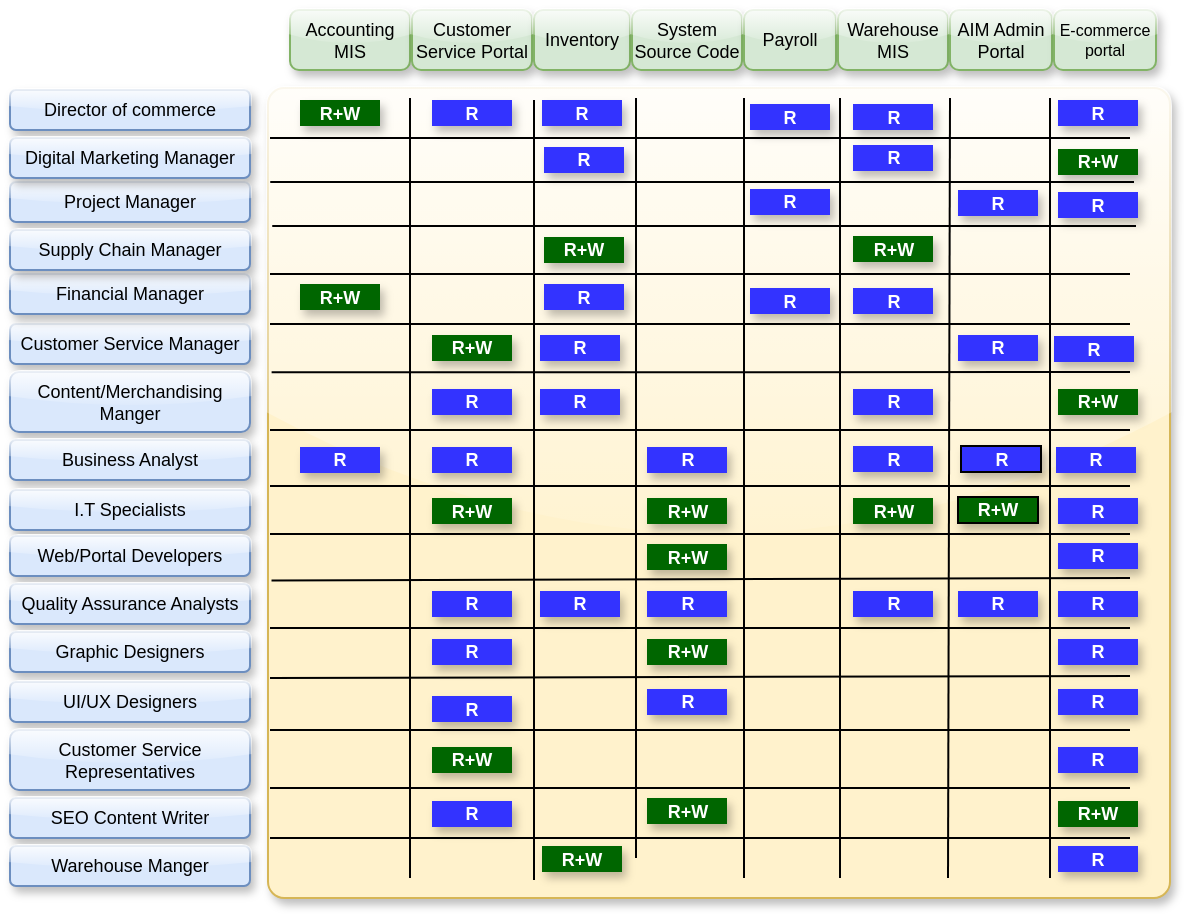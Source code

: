 <mxfile version="22.0.8" type="github">
  <diagram name="Page-1" id="pVd1hs-IhMFepFoSFWVQ">
    <mxGraphModel dx="707" dy="393" grid="1" gridSize="10" guides="1" tooltips="1" connect="1" arrows="1" fold="1" page="1" pageScale="1" pageWidth="850" pageHeight="1100" math="0" shadow="0">
      <root>
        <mxCell id="0" />
        <mxCell id="1" parent="0" />
        <mxCell id="cSFD1IT2daWeMbKAuxl0-6" value="Customer Service Manager" style="rounded=1;whiteSpace=wrap;html=1;fontSize=9;fillColor=#dae8fc;strokeColor=#6c8ebf;glass=1;shadow=1;" vertex="1" parent="1">
          <mxGeometry x="160" y="233" width="120" height="20" as="geometry" />
        </mxCell>
        <mxCell id="cSFD1IT2daWeMbKAuxl0-7" value="Financial Manager" style="rounded=1;whiteSpace=wrap;html=1;fontSize=9;glass=1;shadow=1;fillColor=#dae8fc;strokeColor=#6c8ebf;" vertex="1" parent="1">
          <mxGeometry x="160" y="208" width="120" height="20" as="geometry" />
        </mxCell>
        <mxCell id="cSFD1IT2daWeMbKAuxl0-10" value="Content/Merchandising Manger" style="rounded=1;whiteSpace=wrap;html=1;fontSize=9;fillColor=#dae8fc;strokeColor=#6c8ebf;glass=1;shadow=1;" vertex="1" parent="1">
          <mxGeometry x="160" y="257" width="120" height="30" as="geometry" />
        </mxCell>
        <mxCell id="cSFD1IT2daWeMbKAuxl0-11" value="Business Analyst" style="rounded=1;whiteSpace=wrap;html=1;fontSize=9;fillColor=#dae8fc;strokeColor=#6c8ebf;glass=1;shadow=1;" vertex="1" parent="1">
          <mxGeometry x="160" y="291" width="120" height="20" as="geometry" />
        </mxCell>
        <mxCell id="cSFD1IT2daWeMbKAuxl0-12" value="I.T Specialists" style="rounded=1;whiteSpace=wrap;html=1;fontSize=9;fillColor=#dae8fc;strokeColor=#6c8ebf;glass=1;shadow=1;" vertex="1" parent="1">
          <mxGeometry x="160" y="316" width="120" height="20" as="geometry" />
        </mxCell>
        <mxCell id="cSFD1IT2daWeMbKAuxl0-13" value="Web/Portal Developers" style="rounded=1;whiteSpace=wrap;html=1;fontSize=9;fillColor=#dae8fc;strokeColor=#6c8ebf;glass=1;shadow=1;" vertex="1" parent="1">
          <mxGeometry x="160" y="339" width="120" height="20" as="geometry" />
        </mxCell>
        <mxCell id="cSFD1IT2daWeMbKAuxl0-14" value="Quality Assurance Analysts" style="rounded=1;whiteSpace=wrap;html=1;fontSize=9;fillColor=#dae8fc;strokeColor=#6c8ebf;glass=1;shadow=1;" vertex="1" parent="1">
          <mxGeometry x="160" y="363" width="120" height="20" as="geometry" />
        </mxCell>
        <mxCell id="cSFD1IT2daWeMbKAuxl0-15" value="Graphic Designers" style="rounded=1;whiteSpace=wrap;html=1;fontSize=9;fillColor=#dae8fc;strokeColor=#6c8ebf;glass=1;shadow=1;" vertex="1" parent="1">
          <mxGeometry x="160" y="387" width="120" height="20" as="geometry" />
        </mxCell>
        <mxCell id="cSFD1IT2daWeMbKAuxl0-16" value="UI/UX Designers" style="rounded=1;whiteSpace=wrap;html=1;fontSize=9;fillColor=#dae8fc;strokeColor=#6c8ebf;glass=1;shadow=1;" vertex="1" parent="1">
          <mxGeometry x="160" y="412" width="120" height="20" as="geometry" />
        </mxCell>
        <mxCell id="cSFD1IT2daWeMbKAuxl0-17" value="Customer Service Representatives" style="rounded=1;whiteSpace=wrap;html=1;fontSize=9;fillColor=#dae8fc;strokeColor=#6c8ebf;glass=1;shadow=1;" vertex="1" parent="1">
          <mxGeometry x="160" y="436" width="120" height="30" as="geometry" />
        </mxCell>
        <mxCell id="cSFD1IT2daWeMbKAuxl0-18" value="SEO Content Writer" style="rounded=1;whiteSpace=wrap;html=1;fontSize=9;glass=1;shadow=1;fillColor=#dae8fc;strokeColor=#6c8ebf;" vertex="1" parent="1">
          <mxGeometry x="160" y="470" width="120" height="20" as="geometry" />
        </mxCell>
        <mxCell id="cSFD1IT2daWeMbKAuxl0-19" value="Warehouse Manger" style="rounded=1;whiteSpace=wrap;html=1;fontSize=9;fillColor=#dae8fc;strokeColor=#6c8ebf;glass=1;shadow=1;" vertex="1" parent="1">
          <mxGeometry x="160" y="494" width="120" height="20" as="geometry" />
        </mxCell>
        <mxCell id="cSFD1IT2daWeMbKAuxl0-20" value="" style="rounded=1;whiteSpace=wrap;html=1;arcSize=2;glass=1;shadow=1;fillColor=#fff2cc;strokeColor=#d6b656;" vertex="1" parent="1">
          <mxGeometry x="289" y="115" width="451" height="405" as="geometry" />
        </mxCell>
        <mxCell id="cSFD1IT2daWeMbKAuxl0-21" value="Accounting MIS" style="rounded=1;whiteSpace=wrap;html=1;fontSize=9;fillColor=#d5e8d4;strokeColor=#82b366;glass=1;shadow=1;" vertex="1" parent="1">
          <mxGeometry x="300" y="76" width="60" height="30" as="geometry" />
        </mxCell>
        <mxCell id="cSFD1IT2daWeMbKAuxl0-22" value="Customer Service Portal" style="rounded=1;whiteSpace=wrap;html=1;fontSize=9;fillColor=#d5e8d4;strokeColor=#82b366;glass=1;shadow=1;" vertex="1" parent="1">
          <mxGeometry x="361" y="76" width="60" height="30" as="geometry" />
        </mxCell>
        <mxCell id="cSFD1IT2daWeMbKAuxl0-23" value="Inventory" style="rounded=1;whiteSpace=wrap;html=1;fontSize=9;fillColor=#d5e8d4;strokeColor=#82b366;glass=1;shadow=1;" vertex="1" parent="1">
          <mxGeometry x="422" y="76" width="48" height="30" as="geometry" />
        </mxCell>
        <mxCell id="cSFD1IT2daWeMbKAuxl0-24" value="System Source Code" style="rounded=1;whiteSpace=wrap;html=1;fontSize=9;fillColor=#d5e8d4;strokeColor=#82b366;glass=1;shadow=1;" vertex="1" parent="1">
          <mxGeometry x="471" y="76" width="55" height="30" as="geometry" />
        </mxCell>
        <mxCell id="cSFD1IT2daWeMbKAuxl0-25" value="Payroll" style="rounded=1;whiteSpace=wrap;html=1;fontSize=9;fillColor=#d5e8d4;strokeColor=#82b366;glass=1;shadow=1;" vertex="1" parent="1">
          <mxGeometry x="527" y="76" width="46" height="30" as="geometry" />
        </mxCell>
        <mxCell id="cSFD1IT2daWeMbKAuxl0-26" value="Warehouse MIS" style="rounded=1;whiteSpace=wrap;html=1;fontSize=9;fillColor=#d5e8d4;strokeColor=#82b366;glass=1;shadow=1;" vertex="1" parent="1">
          <mxGeometry x="574" y="76" width="55" height="30" as="geometry" />
        </mxCell>
        <mxCell id="cSFD1IT2daWeMbKAuxl0-27" value="AIM Admin Portal" style="rounded=1;whiteSpace=wrap;html=1;fontSize=9;fillColor=#d5e8d4;strokeColor=#82b366;glass=1;shadow=1;" vertex="1" parent="1">
          <mxGeometry x="630" y="76" width="51" height="30" as="geometry" />
        </mxCell>
        <mxCell id="cSFD1IT2daWeMbKAuxl0-28" value="E-commerce portal" style="rounded=1;whiteSpace=wrap;html=1;fontSize=8;fillColor=#d5e8d4;strokeColor=#82b366;glass=1;shadow=1;" vertex="1" parent="1">
          <mxGeometry x="682" y="76" width="51" height="30" as="geometry" />
        </mxCell>
        <mxCell id="cSFD1IT2daWeMbKAuxl0-4" value="Project Manager" style="rounded=1;whiteSpace=wrap;html=1;fontSize=9;fillColor=#dae8fc;strokeColor=#6c8ebf;glass=1;shadow=1;" vertex="1" parent="1">
          <mxGeometry x="160" y="162" width="120" height="20" as="geometry" />
        </mxCell>
        <mxCell id="cSFD1IT2daWeMbKAuxl0-5" value="Supply Chain Manager" style="rounded=1;whiteSpace=wrap;html=1;fontSize=9;glass=1;shadow=1;fillColor=#dae8fc;strokeColor=#6c8ebf;" vertex="1" parent="1">
          <mxGeometry x="160" y="186" width="120" height="20" as="geometry" />
        </mxCell>
        <mxCell id="cSFD1IT2daWeMbKAuxl0-2" value="Director of commerce" style="rounded=1;whiteSpace=wrap;html=1;fontSize=9;fillColor=#dae8fc;strokeColor=#6c8ebf;glass=1;shadow=1;" vertex="1" parent="1">
          <mxGeometry x="160" y="116" width="120" height="20" as="geometry" />
        </mxCell>
        <mxCell id="cSFD1IT2daWeMbKAuxl0-3" value="Digital Marketing Manager" style="rounded=1;whiteSpace=wrap;html=1;fontSize=9;fillColor=#dae8fc;strokeColor=#6c8ebf;glass=1;shadow=1;" vertex="1" parent="1">
          <mxGeometry x="160" y="140" width="120" height="20" as="geometry" />
        </mxCell>
        <mxCell id="cSFD1IT2daWeMbKAuxl0-31" value="R+W" style="rounded=0;whiteSpace=wrap;html=1;fontSize=9;glass=0;shadow=1;fontColor=#FFFFFF;fillColor=#006600;fontStyle=1;strokeColor=none;" vertex="1" parent="1">
          <mxGeometry x="305" y="121" width="40" height="13" as="geometry" />
        </mxCell>
        <mxCell id="cSFD1IT2daWeMbKAuxl0-32" value="" style="endArrow=none;html=1;rounded=0;shadow=0;" edge="1" parent="1">
          <mxGeometry width="50" height="50" relative="1" as="geometry">
            <mxPoint x="360" y="510" as="sourcePoint" />
            <mxPoint x="360" y="120" as="targetPoint" />
          </mxGeometry>
        </mxCell>
        <mxCell id="cSFD1IT2daWeMbKAuxl0-33" value="" style="endArrow=none;html=1;rounded=0;shadow=0;" edge="1" parent="1">
          <mxGeometry width="50" height="50" relative="1" as="geometry">
            <mxPoint x="422" y="511" as="sourcePoint" />
            <mxPoint x="422" y="121" as="targetPoint" />
          </mxGeometry>
        </mxCell>
        <mxCell id="cSFD1IT2daWeMbKAuxl0-36" value="" style="endArrow=none;html=1;rounded=0;shadow=0;" edge="1" parent="1">
          <mxGeometry width="50" height="50" relative="1" as="geometry">
            <mxPoint x="473" y="500" as="sourcePoint" />
            <mxPoint x="473" y="120" as="targetPoint" />
          </mxGeometry>
        </mxCell>
        <mxCell id="cSFD1IT2daWeMbKAuxl0-37" value="" style="endArrow=none;html=1;rounded=0;shadow=0;" edge="1" parent="1">
          <mxGeometry width="50" height="50" relative="1" as="geometry">
            <mxPoint x="527" y="510" as="sourcePoint" />
            <mxPoint x="527" y="120" as="targetPoint" />
          </mxGeometry>
        </mxCell>
        <mxCell id="cSFD1IT2daWeMbKAuxl0-38" value="" style="endArrow=none;html=1;rounded=0;shadow=0;" edge="1" parent="1">
          <mxGeometry width="50" height="50" relative="1" as="geometry">
            <mxPoint x="575" y="510" as="sourcePoint" />
            <mxPoint x="575" y="120" as="targetPoint" />
          </mxGeometry>
        </mxCell>
        <mxCell id="cSFD1IT2daWeMbKAuxl0-39" value="" style="endArrow=none;html=1;rounded=0;shadow=0;" edge="1" parent="1">
          <mxGeometry width="50" height="50" relative="1" as="geometry">
            <mxPoint x="629" y="510" as="sourcePoint" />
            <mxPoint x="630" y="120" as="targetPoint" />
          </mxGeometry>
        </mxCell>
        <mxCell id="cSFD1IT2daWeMbKAuxl0-40" value="" style="endArrow=none;html=1;rounded=0;shadow=0;" edge="1" parent="1">
          <mxGeometry width="50" height="50" relative="1" as="geometry">
            <mxPoint x="680" y="510" as="sourcePoint" />
            <mxPoint x="680" y="120" as="targetPoint" />
          </mxGeometry>
        </mxCell>
        <mxCell id="cSFD1IT2daWeMbKAuxl0-41" value="" style="endArrow=none;html=1;rounded=0;shadow=0;" edge="1" parent="1">
          <mxGeometry width="50" height="50" relative="1" as="geometry">
            <mxPoint x="720" y="140" as="sourcePoint" />
            <mxPoint x="290" y="140" as="targetPoint" />
          </mxGeometry>
        </mxCell>
        <mxCell id="cSFD1IT2daWeMbKAuxl0-42" value="" style="endArrow=none;html=1;rounded=0;shadow=0;entryX=-0.002;entryY=0.121;entryDx=0;entryDy=0;entryPerimeter=0;" edge="1" parent="1">
          <mxGeometry width="50" height="50" relative="1" as="geometry">
            <mxPoint x="722" y="162" as="sourcePoint" />
            <mxPoint x="290.12" y="162.005" as="targetPoint" />
          </mxGeometry>
        </mxCell>
        <mxCell id="cSFD1IT2daWeMbKAuxl0-43" value="" style="endArrow=none;html=1;rounded=0;shadow=0;" edge="1" parent="1">
          <mxGeometry width="50" height="50" relative="1" as="geometry">
            <mxPoint x="720" y="208" as="sourcePoint" />
            <mxPoint x="290" y="208" as="targetPoint" />
          </mxGeometry>
        </mxCell>
        <mxCell id="cSFD1IT2daWeMbKAuxl0-44" value="" style="endArrow=none;html=1;rounded=0;shadow=0;" edge="1" parent="1">
          <mxGeometry width="50" height="50" relative="1" as="geometry">
            <mxPoint x="720" y="233" as="sourcePoint" />
            <mxPoint x="290" y="233" as="targetPoint" />
          </mxGeometry>
        </mxCell>
        <mxCell id="cSFD1IT2daWeMbKAuxl0-45" value="" style="endArrow=none;html=1;rounded=0;shadow=0;entryX=0.004;entryY=0.351;entryDx=0;entryDy=0;entryPerimeter=0;" edge="1" parent="1" target="cSFD1IT2daWeMbKAuxl0-20">
          <mxGeometry width="50" height="50" relative="1" as="geometry">
            <mxPoint x="720" y="257" as="sourcePoint" />
            <mxPoint x="121" y="257" as="targetPoint" />
          </mxGeometry>
        </mxCell>
        <mxCell id="cSFD1IT2daWeMbKAuxl0-46" value="" style="endArrow=none;html=1;rounded=0;shadow=0;" edge="1" parent="1">
          <mxGeometry width="50" height="50" relative="1" as="geometry">
            <mxPoint x="720" y="286" as="sourcePoint" />
            <mxPoint x="290" y="286" as="targetPoint" />
          </mxGeometry>
        </mxCell>
        <mxCell id="cSFD1IT2daWeMbKAuxl0-47" value="" style="endArrow=none;html=1;rounded=0;shadow=0;" edge="1" parent="1">
          <mxGeometry width="50" height="50" relative="1" as="geometry">
            <mxPoint x="720" y="314" as="sourcePoint" />
            <mxPoint x="290" y="314" as="targetPoint" />
          </mxGeometry>
        </mxCell>
        <mxCell id="cSFD1IT2daWeMbKAuxl0-49" value="" style="endArrow=none;html=1;rounded=0;shadow=0;" edge="1" parent="1">
          <mxGeometry width="50" height="50" relative="1" as="geometry">
            <mxPoint x="720" y="338" as="sourcePoint" />
            <mxPoint x="290" y="338" as="targetPoint" />
          </mxGeometry>
        </mxCell>
        <mxCell id="cSFD1IT2daWeMbKAuxl0-50" value="" style="endArrow=none;html=1;rounded=0;shadow=0;entryX=0.004;entryY=0.618;entryDx=0;entryDy=0;entryPerimeter=0;" edge="1" parent="1">
          <mxGeometry width="50" height="50" relative="1" as="geometry">
            <mxPoint x="720" y="360" as="sourcePoint" />
            <mxPoint x="290.76" y="361.29" as="targetPoint" />
          </mxGeometry>
        </mxCell>
        <mxCell id="cSFD1IT2daWeMbKAuxl0-51" value="" style="endArrow=none;html=1;rounded=0;shadow=0;" edge="1" parent="1">
          <mxGeometry width="50" height="50" relative="1" as="geometry">
            <mxPoint x="720" y="385" as="sourcePoint" />
            <mxPoint x="290" y="385" as="targetPoint" />
          </mxGeometry>
        </mxCell>
        <mxCell id="cSFD1IT2daWeMbKAuxl0-52" value="" style="endArrow=none;html=1;rounded=0;shadow=0;" edge="1" parent="1">
          <mxGeometry width="50" height="50" relative="1" as="geometry">
            <mxPoint x="720" y="409" as="sourcePoint" />
            <mxPoint x="290" y="410" as="targetPoint" />
          </mxGeometry>
        </mxCell>
        <mxCell id="cSFD1IT2daWeMbKAuxl0-53" value="" style="endArrow=none;html=1;rounded=0;shadow=0;" edge="1" parent="1">
          <mxGeometry width="50" height="50" relative="1" as="geometry">
            <mxPoint x="720" y="436" as="sourcePoint" />
            <mxPoint x="290" y="436" as="targetPoint" />
          </mxGeometry>
        </mxCell>
        <mxCell id="cSFD1IT2daWeMbKAuxl0-54" value="" style="endArrow=none;html=1;rounded=0;shadow=0;" edge="1" parent="1">
          <mxGeometry width="50" height="50" relative="1" as="geometry">
            <mxPoint x="720" y="465" as="sourcePoint" />
            <mxPoint x="290" y="465" as="targetPoint" />
          </mxGeometry>
        </mxCell>
        <mxCell id="cSFD1IT2daWeMbKAuxl0-55" value="" style="endArrow=none;html=1;rounded=0;shadow=0;" edge="1" parent="1">
          <mxGeometry width="50" height="50" relative="1" as="geometry">
            <mxPoint x="720" y="490" as="sourcePoint" />
            <mxPoint x="290" y="490" as="targetPoint" />
          </mxGeometry>
        </mxCell>
        <mxCell id="cSFD1IT2daWeMbKAuxl0-57" value="R+W" style="rounded=0;whiteSpace=wrap;html=1;fontSize=9;glass=0;shadow=1;fontColor=#FFFFFF;fillColor=#006600;fontStyle=1;strokeColor=none;" vertex="1" parent="1">
          <mxGeometry x="684" y="145.5" width="40" height="13" as="geometry" />
        </mxCell>
        <mxCell id="cSFD1IT2daWeMbKAuxl0-58" value="R" style="rounded=0;whiteSpace=wrap;html=1;fontSize=9;glass=0;shadow=1;fontColor=#FFFFFF;fillColor=#3333FF;fontStyle=1;strokeColor=none;" vertex="1" parent="1">
          <mxGeometry x="581.5" y="143.5" width="40" height="13" as="geometry" />
        </mxCell>
        <mxCell id="cSFD1IT2daWeMbKAuxl0-59" value="R" style="rounded=0;whiteSpace=wrap;html=1;fontSize=9;glass=0;shadow=1;fontColor=#FFFFFF;fillColor=#3333FF;fontStyle=1;strokeColor=none;" vertex="1" parent="1">
          <mxGeometry x="530" y="165.5" width="40" height="13" as="geometry" />
        </mxCell>
        <mxCell id="cSFD1IT2daWeMbKAuxl0-60" value="R" style="rounded=0;whiteSpace=wrap;html=1;fontSize=9;glass=0;shadow=1;fontColor=#FFFFFF;fillColor=#3333FF;fontStyle=1;strokeColor=none;" vertex="1" parent="1">
          <mxGeometry x="427" y="144.5" width="40" height="13" as="geometry" />
        </mxCell>
        <mxCell id="cSFD1IT2daWeMbKAuxl0-61" value="R" style="rounded=0;whiteSpace=wrap;html=1;fontSize=9;glass=0;shadow=1;fontColor=#FFFFFF;fillColor=#3333FF;fontStyle=1;strokeColor=none;" vertex="1" parent="1">
          <mxGeometry x="634" y="166" width="40" height="13" as="geometry" />
        </mxCell>
        <mxCell id="cSFD1IT2daWeMbKAuxl0-62" value="" style="endArrow=none;html=1;rounded=0;shadow=0;entryX=-0.002;entryY=0.121;entryDx=0;entryDy=0;entryPerimeter=0;" edge="1" parent="1">
          <mxGeometry width="50" height="50" relative="1" as="geometry">
            <mxPoint x="723" y="184" as="sourcePoint" />
            <mxPoint x="291.12" y="184.005" as="targetPoint" />
          </mxGeometry>
        </mxCell>
        <mxCell id="cSFD1IT2daWeMbKAuxl0-63" value="R+W" style="rounded=0;whiteSpace=wrap;html=1;fontSize=9;glass=0;shadow=1;fontColor=#FFFFFF;fillColor=#006600;fontStyle=1;strokeColor=none;" vertex="1" parent="1">
          <mxGeometry x="371" y="238.5" width="40" height="13" as="geometry" />
        </mxCell>
        <mxCell id="cSFD1IT2daWeMbKAuxl0-64" value="R" style="rounded=0;whiteSpace=wrap;html=1;fontSize=9;glass=0;shadow=1;fontColor=#FFFFFF;fillColor=#3333FF;fontStyle=1;strokeColor=none;" vertex="1" parent="1">
          <mxGeometry x="425" y="238.5" width="40" height="13" as="geometry" />
        </mxCell>
        <mxCell id="cSFD1IT2daWeMbKAuxl0-66" value="R+W" style="rounded=0;whiteSpace=wrap;html=1;fontSize=9;glass=0;shadow=1;fontColor=#FFFFFF;fillColor=#006600;fontStyle=1;strokeColor=none;" vertex="1" parent="1">
          <mxGeometry x="427" y="189.5" width="40" height="13" as="geometry" />
        </mxCell>
        <mxCell id="cSFD1IT2daWeMbKAuxl0-67" value="R+W" style="rounded=0;whiteSpace=wrap;html=1;fontSize=9;glass=0;shadow=1;fontColor=#FFFFFF;fillColor=#006600;fontStyle=1;strokeColor=none;" vertex="1" parent="1">
          <mxGeometry x="581.5" y="189" width="40" height="13" as="geometry" />
        </mxCell>
        <mxCell id="cSFD1IT2daWeMbKAuxl0-68" value="R+W" style="rounded=0;whiteSpace=wrap;html=1;fontSize=9;glass=0;shadow=1;fontColor=#FFFFFF;fillColor=#006600;fontStyle=1;strokeColor=none;" vertex="1" parent="1">
          <mxGeometry x="305" y="213" width="40" height="13" as="geometry" />
        </mxCell>
        <mxCell id="cSFD1IT2daWeMbKAuxl0-69" value="R" style="rounded=0;whiteSpace=wrap;html=1;fontSize=9;glass=0;shadow=1;fontColor=#FFFFFF;fillColor=#3333FF;fontStyle=1;strokeColor=none;" vertex="1" parent="1">
          <mxGeometry x="427" y="213" width="40" height="13" as="geometry" />
        </mxCell>
        <mxCell id="cSFD1IT2daWeMbKAuxl0-70" value="R" style="rounded=0;whiteSpace=wrap;html=1;fontSize=9;glass=0;shadow=1;fontColor=#FFFFFF;fillColor=#3333FF;fontStyle=1;strokeColor=none;" vertex="1" parent="1">
          <mxGeometry x="530" y="215" width="40" height="13" as="geometry" />
        </mxCell>
        <mxCell id="cSFD1IT2daWeMbKAuxl0-71" value="R" style="rounded=0;whiteSpace=wrap;html=1;fontSize=9;glass=0;shadow=1;fontColor=#FFFFFF;fillColor=#3333FF;fontStyle=1;strokeColor=none;" vertex="1" parent="1">
          <mxGeometry x="581.5" y="215" width="40" height="13" as="geometry" />
        </mxCell>
        <mxCell id="cSFD1IT2daWeMbKAuxl0-72" value="R" style="rounded=0;whiteSpace=wrap;html=1;fontSize=9;glass=0;shadow=1;fontColor=#FFFFFF;fillColor=#3333FF;fontStyle=1;strokeColor=none;" vertex="1" parent="1">
          <mxGeometry x="682" y="239" width="40" height="13" as="geometry" />
        </mxCell>
        <mxCell id="cSFD1IT2daWeMbKAuxl0-73" value="R" style="rounded=0;whiteSpace=wrap;html=1;fontSize=9;glass=0;shadow=1;fontColor=#FFFFFF;fillColor=#3333FF;fontStyle=1;strokeColor=none;" vertex="1" parent="1">
          <mxGeometry x="371" y="265.5" width="40" height="13" as="geometry" />
        </mxCell>
        <mxCell id="cSFD1IT2daWeMbKAuxl0-74" value="R" style="rounded=0;whiteSpace=wrap;html=1;fontSize=9;glass=0;shadow=1;fontColor=#FFFFFF;fillColor=#3333FF;fontStyle=1;strokeColor=none;" vertex="1" parent="1">
          <mxGeometry x="425" y="265.5" width="40" height="13" as="geometry" />
        </mxCell>
        <mxCell id="cSFD1IT2daWeMbKAuxl0-75" value="R" style="rounded=0;whiteSpace=wrap;html=1;fontSize=9;glass=0;shadow=1;fontColor=#FFFFFF;fillColor=#3333FF;fontStyle=1;strokeColor=none;" vertex="1" parent="1">
          <mxGeometry x="581.5" y="265.5" width="40" height="13" as="geometry" />
        </mxCell>
        <mxCell id="cSFD1IT2daWeMbKAuxl0-76" value="R+W" style="rounded=0;whiteSpace=wrap;html=1;fontSize=9;glass=0;shadow=1;fontColor=#FFFFFF;fillColor=#006600;fontStyle=1;strokeColor=none;" vertex="1" parent="1">
          <mxGeometry x="684" y="265.5" width="40" height="13" as="geometry" />
        </mxCell>
        <mxCell id="cSFD1IT2daWeMbKAuxl0-77" value="R" style="rounded=0;whiteSpace=wrap;html=1;fontSize=9;glass=0;shadow=1;fontColor=#FFFFFF;fillColor=#3333FF;fontStyle=1;strokeColor=none;" vertex="1" parent="1">
          <mxGeometry x="305" y="294.5" width="40" height="13" as="geometry" />
        </mxCell>
        <mxCell id="cSFD1IT2daWeMbKAuxl0-78" value="R" style="rounded=0;whiteSpace=wrap;html=1;fontSize=9;glass=0;shadow=1;fontColor=#FFFFFF;fillColor=#3333FF;fontStyle=1;strokeColor=none;" vertex="1" parent="1">
          <mxGeometry x="371" y="294.5" width="40" height="13" as="geometry" />
        </mxCell>
        <mxCell id="cSFD1IT2daWeMbKAuxl0-79" value="R" style="rounded=0;whiteSpace=wrap;html=1;fontSize=9;glass=0;shadow=1;fontColor=#FFFFFF;fillColor=#3333FF;fontStyle=1;strokeColor=none;" vertex="1" parent="1">
          <mxGeometry x="478.5" y="294.5" width="40" height="13" as="geometry" />
        </mxCell>
        <mxCell id="cSFD1IT2daWeMbKAuxl0-80" value="R" style="rounded=0;whiteSpace=wrap;html=1;fontSize=9;glass=0;shadow=1;fontColor=#FFFFFF;fillColor=#3333FF;fontStyle=1;strokeColor=none;" vertex="1" parent="1">
          <mxGeometry x="581.5" y="294" width="40" height="13" as="geometry" />
        </mxCell>
        <mxCell id="cSFD1IT2daWeMbKAuxl0-81" value="R" style="rounded=0;whiteSpace=wrap;html=1;fontSize=9;glass=0;shadow=1;fontColor=#FFFFFF;fillColor=#3333FF;fontStyle=1;strokeColor=none;" vertex="1" parent="1">
          <mxGeometry x="530" y="123" width="40" height="13" as="geometry" />
        </mxCell>
        <mxCell id="cSFD1IT2daWeMbKAuxl0-82" value="R" style="rounded=0;whiteSpace=wrap;html=1;fontSize=9;glass=0;shadow=1;fontColor=#FFFFFF;fillColor=#3333FF;fontStyle=1;strokeColor=none;" vertex="1" parent="1">
          <mxGeometry x="581.5" y="123" width="40" height="13" as="geometry" />
        </mxCell>
        <mxCell id="cSFD1IT2daWeMbKAuxl0-83" value="R" style="rounded=0;whiteSpace=wrap;html=1;fontSize=9;glass=0;shadow=1;fontColor=#FFFFFF;fillColor=#3333FF;fontStyle=1;strokeColor=none;" vertex="1" parent="1">
          <mxGeometry x="684" y="121" width="40" height="13" as="geometry" />
        </mxCell>
        <mxCell id="cSFD1IT2daWeMbKAuxl0-84" value="R" style="rounded=0;whiteSpace=wrap;html=1;fontSize=9;glass=0;shadow=1;fontColor=#FFFFFF;fillColor=#3333FF;fontStyle=1;strokeColor=none;" vertex="1" parent="1">
          <mxGeometry x="426" y="121" width="40" height="13" as="geometry" />
        </mxCell>
        <mxCell id="cSFD1IT2daWeMbKAuxl0-85" value="R" style="rounded=0;whiteSpace=wrap;html=1;fontSize=9;glass=0;shadow=1;fontColor=#FFFFFF;fillColor=#3333FF;fontStyle=1;strokeColor=none;" vertex="1" parent="1">
          <mxGeometry x="371" y="121" width="40" height="13" as="geometry" />
        </mxCell>
        <mxCell id="cSFD1IT2daWeMbKAuxl0-86" value="R+W" style="rounded=0;whiteSpace=wrap;html=1;fontSize=9;glass=0;shadow=1;fontColor=#FFFFFF;fillColor=#006600;fontStyle=1;strokeColor=none;" vertex="1" parent="1">
          <mxGeometry x="478.5" y="320" width="40" height="13" as="geometry" />
        </mxCell>
        <mxCell id="cSFD1IT2daWeMbKAuxl0-87" value="R+W" style="rounded=0;whiteSpace=wrap;html=1;fontSize=9;glass=0;shadow=1;fontColor=#FFFFFF;fillColor=#006600;fontStyle=1;strokeColor=none;" vertex="1" parent="1">
          <mxGeometry x="478.5" y="343" width="40" height="13" as="geometry" />
        </mxCell>
        <mxCell id="cSFD1IT2daWeMbKAuxl0-88" value="R" style="rounded=0;whiteSpace=wrap;html=1;fontSize=9;glass=0;shadow=1;fontColor=#FFFFFF;fillColor=#3333FF;fontStyle=1;strokeColor=none;" vertex="1" parent="1">
          <mxGeometry x="478.5" y="366.5" width="40" height="13" as="geometry" />
        </mxCell>
        <mxCell id="cSFD1IT2daWeMbKAuxl0-89" value="R+W" style="rounded=0;whiteSpace=wrap;html=1;fontSize=9;glass=0;shadow=1;fontColor=#FFFFFF;fillColor=#006600;fontStyle=1;strokeColor=none;" vertex="1" parent="1">
          <mxGeometry x="478.5" y="390.5" width="40" height="13" as="geometry" />
        </mxCell>
        <mxCell id="cSFD1IT2daWeMbKAuxl0-90" value="R" style="rounded=0;whiteSpace=wrap;html=1;fontSize=9;glass=0;shadow=1;fontColor=#FFFFFF;fillColor=#3333FF;fontStyle=1;strokeColor=none;" vertex="1" parent="1">
          <mxGeometry x="478.5" y="415.5" width="40" height="13" as="geometry" />
        </mxCell>
        <mxCell id="cSFD1IT2daWeMbKAuxl0-91" value="R+W" style="rounded=0;whiteSpace=wrap;html=1;fontSize=9;glass=0;shadow=1;fontColor=#FFFFFF;fillColor=#006600;fontStyle=1;strokeColor=none;" vertex="1" parent="1">
          <mxGeometry x="478.5" y="470" width="40" height="13" as="geometry" />
        </mxCell>
        <mxCell id="cSFD1IT2daWeMbKAuxl0-92" value="R+W" style="rounded=0;whiteSpace=wrap;html=1;fontSize=9;glass=0;shadow=1;fontColor=#FFFFFF;fillColor=#006600;fontStyle=1;strokeColor=none;" vertex="1" parent="1">
          <mxGeometry x="426" y="494" width="40" height="13" as="geometry" />
        </mxCell>
        <mxCell id="cSFD1IT2daWeMbKAuxl0-94" value="R" style="rounded=0;whiteSpace=wrap;html=1;fontSize=9;glass=0;shadow=1;fontColor=#FFFFFF;fillColor=#3333FF;fontStyle=1;strokeColor=none;" vertex="1" parent="1">
          <mxGeometry x="371" y="366.5" width="40" height="13" as="geometry" />
        </mxCell>
        <mxCell id="cSFD1IT2daWeMbKAuxl0-95" value="R" style="rounded=0;whiteSpace=wrap;html=1;fontSize=9;glass=0;shadow=1;fontColor=#FFFFFF;fillColor=#3333FF;fontStyle=1;strokeColor=none;" vertex="1" parent="1">
          <mxGeometry x="425" y="366.5" width="40" height="13" as="geometry" />
        </mxCell>
        <mxCell id="cSFD1IT2daWeMbKAuxl0-97" value="R" style="rounded=0;whiteSpace=wrap;html=1;fontSize=9;glass=0;shadow=1;fontColor=#FFFFFF;fillColor=#3333FF;fontStyle=1;strokeColor=none;" vertex="1" parent="1">
          <mxGeometry x="581.5" y="366.5" width="40" height="13" as="geometry" />
        </mxCell>
        <mxCell id="cSFD1IT2daWeMbKAuxl0-98" value="R" style="rounded=0;whiteSpace=wrap;html=1;fontSize=9;glass=0;shadow=1;fontColor=#FFFFFF;fillColor=#3333FF;fontStyle=1;strokeColor=none;" vertex="1" parent="1">
          <mxGeometry x="634" y="366.5" width="40" height="13" as="geometry" />
        </mxCell>
        <mxCell id="cSFD1IT2daWeMbKAuxl0-99" value="R" style="rounded=0;whiteSpace=wrap;html=1;fontSize=9;glass=0;shadow=1;fontColor=#FFFFFF;fillColor=#3333FF;fontStyle=1;strokeColor=none;" vertex="1" parent="1">
          <mxGeometry x="684" y="366.5" width="40" height="13" as="geometry" />
        </mxCell>
        <mxCell id="cSFD1IT2daWeMbKAuxl0-101" value="R+W" style="rounded=0;whiteSpace=wrap;html=1;fontSize=9;glass=0;shadow=1;fontColor=#FFFFFF;fillColor=#006600;fontStyle=1" vertex="1" parent="1">
          <mxGeometry x="634" y="319.5" width="40" height="13" as="geometry" />
        </mxCell>
        <mxCell id="cSFD1IT2daWeMbKAuxl0-102" value="R" style="rounded=0;whiteSpace=wrap;html=1;fontSize=9;glass=0;shadow=1;fontColor=#FFFFFF;fillColor=#3333FF;fontStyle=1;strokeColor=none;" vertex="1" parent="1">
          <mxGeometry x="684" y="320" width="40" height="13" as="geometry" />
        </mxCell>
        <mxCell id="cSFD1IT2daWeMbKAuxl0-103" value="R+W" style="rounded=0;whiteSpace=wrap;html=1;fontSize=9;glass=0;shadow=1;fontColor=#FFFFFF;fillColor=#006600;fontStyle=1;strokeColor=none;" vertex="1" parent="1">
          <mxGeometry x="581.5" y="320" width="40" height="13" as="geometry" />
        </mxCell>
        <mxCell id="cSFD1IT2daWeMbKAuxl0-104" value="R" style="rounded=0;whiteSpace=wrap;html=1;fontSize=9;glass=0;shadow=1;fontColor=#FFFFFF;fillColor=#3333FF;fontStyle=1;strokeColor=none;" vertex="1" parent="1">
          <mxGeometry x="371" y="390.5" width="40" height="13" as="geometry" />
        </mxCell>
        <mxCell id="cSFD1IT2daWeMbKAuxl0-105" value="R" style="rounded=0;whiteSpace=wrap;html=1;fontSize=9;glass=0;shadow=1;fontColor=#FFFFFF;fillColor=#3333FF;fontStyle=1;strokeColor=none;" vertex="1" parent="1">
          <mxGeometry x="371" y="419" width="40" height="13" as="geometry" />
        </mxCell>
        <mxCell id="cSFD1IT2daWeMbKAuxl0-106" value="R+W" style="rounded=0;whiteSpace=wrap;html=1;fontSize=9;glass=0;shadow=1;fontColor=#FFFFFF;fillColor=#006600;fontStyle=1;strokeColor=none;" vertex="1" parent="1">
          <mxGeometry x="371" y="444.5" width="40" height="13" as="geometry" />
        </mxCell>
        <mxCell id="cSFD1IT2daWeMbKAuxl0-108" value="R" style="rounded=0;whiteSpace=wrap;html=1;fontSize=9;glass=0;shadow=1;fontColor=#FFFFFF;fillColor=#3333FF;fontStyle=1;strokeColor=none;" vertex="1" parent="1">
          <mxGeometry x="371" y="471.5" width="40" height="13" as="geometry" />
        </mxCell>
        <mxCell id="cSFD1IT2daWeMbKAuxl0-109" value="R" style="rounded=0;whiteSpace=wrap;html=1;fontSize=9;glass=0;shadow=1;fontColor=#FFFFFF;fillColor=#3333FF;fontStyle=1;strokeColor=none;" vertex="1" parent="1">
          <mxGeometry x="684" y="167" width="40" height="13" as="geometry" />
        </mxCell>
        <mxCell id="cSFD1IT2daWeMbKAuxl0-110" value="R" style="rounded=0;whiteSpace=wrap;html=1;fontSize=9;glass=0;shadow=1;fontColor=#FFFFFF;fillColor=#3333FF;fontStyle=1;strokeColor=none;" vertex="1" parent="1">
          <mxGeometry x="683" y="294.5" width="40" height="13" as="geometry" />
        </mxCell>
        <mxCell id="cSFD1IT2daWeMbKAuxl0-111" value="R+W" style="rounded=0;whiteSpace=wrap;html=1;fontSize=9;glass=0;shadow=1;fontColor=#FFFFFF;fillColor=#006600;fontStyle=1;strokeColor=none;" vertex="1" parent="1">
          <mxGeometry x="371" y="320" width="40" height="13" as="geometry" />
        </mxCell>
        <mxCell id="cSFD1IT2daWeMbKAuxl0-112" value="R" style="rounded=0;whiteSpace=wrap;html=1;fontSize=9;glass=0;shadow=1;fontColor=#FFFFFF;fillColor=#3333FF;fontStyle=1;strokeColor=none;" vertex="1" parent="1">
          <mxGeometry x="634" y="238.5" width="40" height="13" as="geometry" />
        </mxCell>
        <mxCell id="cSFD1IT2daWeMbKAuxl0-113" value="R" style="rounded=0;whiteSpace=wrap;html=1;fontSize=9;glass=0;shadow=1;fontColor=#FFFFFF;fillColor=#3333FF;fontStyle=1" vertex="1" parent="1">
          <mxGeometry x="635.5" y="294" width="40" height="13" as="geometry" />
        </mxCell>
        <mxCell id="cSFD1IT2daWeMbKAuxl0-114" value="R" style="rounded=0;whiteSpace=wrap;html=1;fontSize=9;glass=0;shadow=1;fontColor=#FFFFFF;fillColor=#3333FF;fontStyle=1;strokeColor=none;" vertex="1" parent="1">
          <mxGeometry x="684" y="342.5" width="40" height="13" as="geometry" />
        </mxCell>
        <mxCell id="cSFD1IT2daWeMbKAuxl0-115" value="R" style="rounded=0;whiteSpace=wrap;html=1;fontSize=9;glass=0;shadow=1;fontColor=#FFFFFF;fillColor=#3333FF;fontStyle=1;strokeColor=none;" vertex="1" parent="1">
          <mxGeometry x="684" y="390.5" width="40" height="13" as="geometry" />
        </mxCell>
        <mxCell id="cSFD1IT2daWeMbKAuxl0-116" value="R" style="rounded=0;whiteSpace=wrap;html=1;fontSize=9;glass=0;shadow=1;fontColor=#FFFFFF;fillColor=#3333FF;fontStyle=1;strokeColor=none;" vertex="1" parent="1">
          <mxGeometry x="684" y="415.5" width="40" height="13" as="geometry" />
        </mxCell>
        <mxCell id="cSFD1IT2daWeMbKAuxl0-117" value="R" style="rounded=0;whiteSpace=wrap;html=1;fontSize=9;glass=0;shadow=1;fontColor=#FFFFFF;fillColor=#3333FF;fontStyle=1;strokeColor=none;" vertex="1" parent="1">
          <mxGeometry x="684" y="444.5" width="40" height="13" as="geometry" />
        </mxCell>
        <mxCell id="cSFD1IT2daWeMbKAuxl0-118" value="R+W" style="rounded=0;whiteSpace=wrap;html=1;fontSize=9;glass=0;shadow=1;fontColor=#FFFFFF;fillColor=#006600;fontStyle=1;strokeColor=none;" vertex="1" parent="1">
          <mxGeometry x="684" y="471.5" width="40" height="13" as="geometry" />
        </mxCell>
        <mxCell id="cSFD1IT2daWeMbKAuxl0-119" value="R" style="rounded=0;whiteSpace=wrap;html=1;fontSize=9;glass=0;shadow=1;fontColor=#FFFFFF;fillColor=#3333FF;fontStyle=1;strokeColor=none;" vertex="1" parent="1">
          <mxGeometry x="684" y="494" width="40" height="13" as="geometry" />
        </mxCell>
      </root>
    </mxGraphModel>
  </diagram>
</mxfile>
